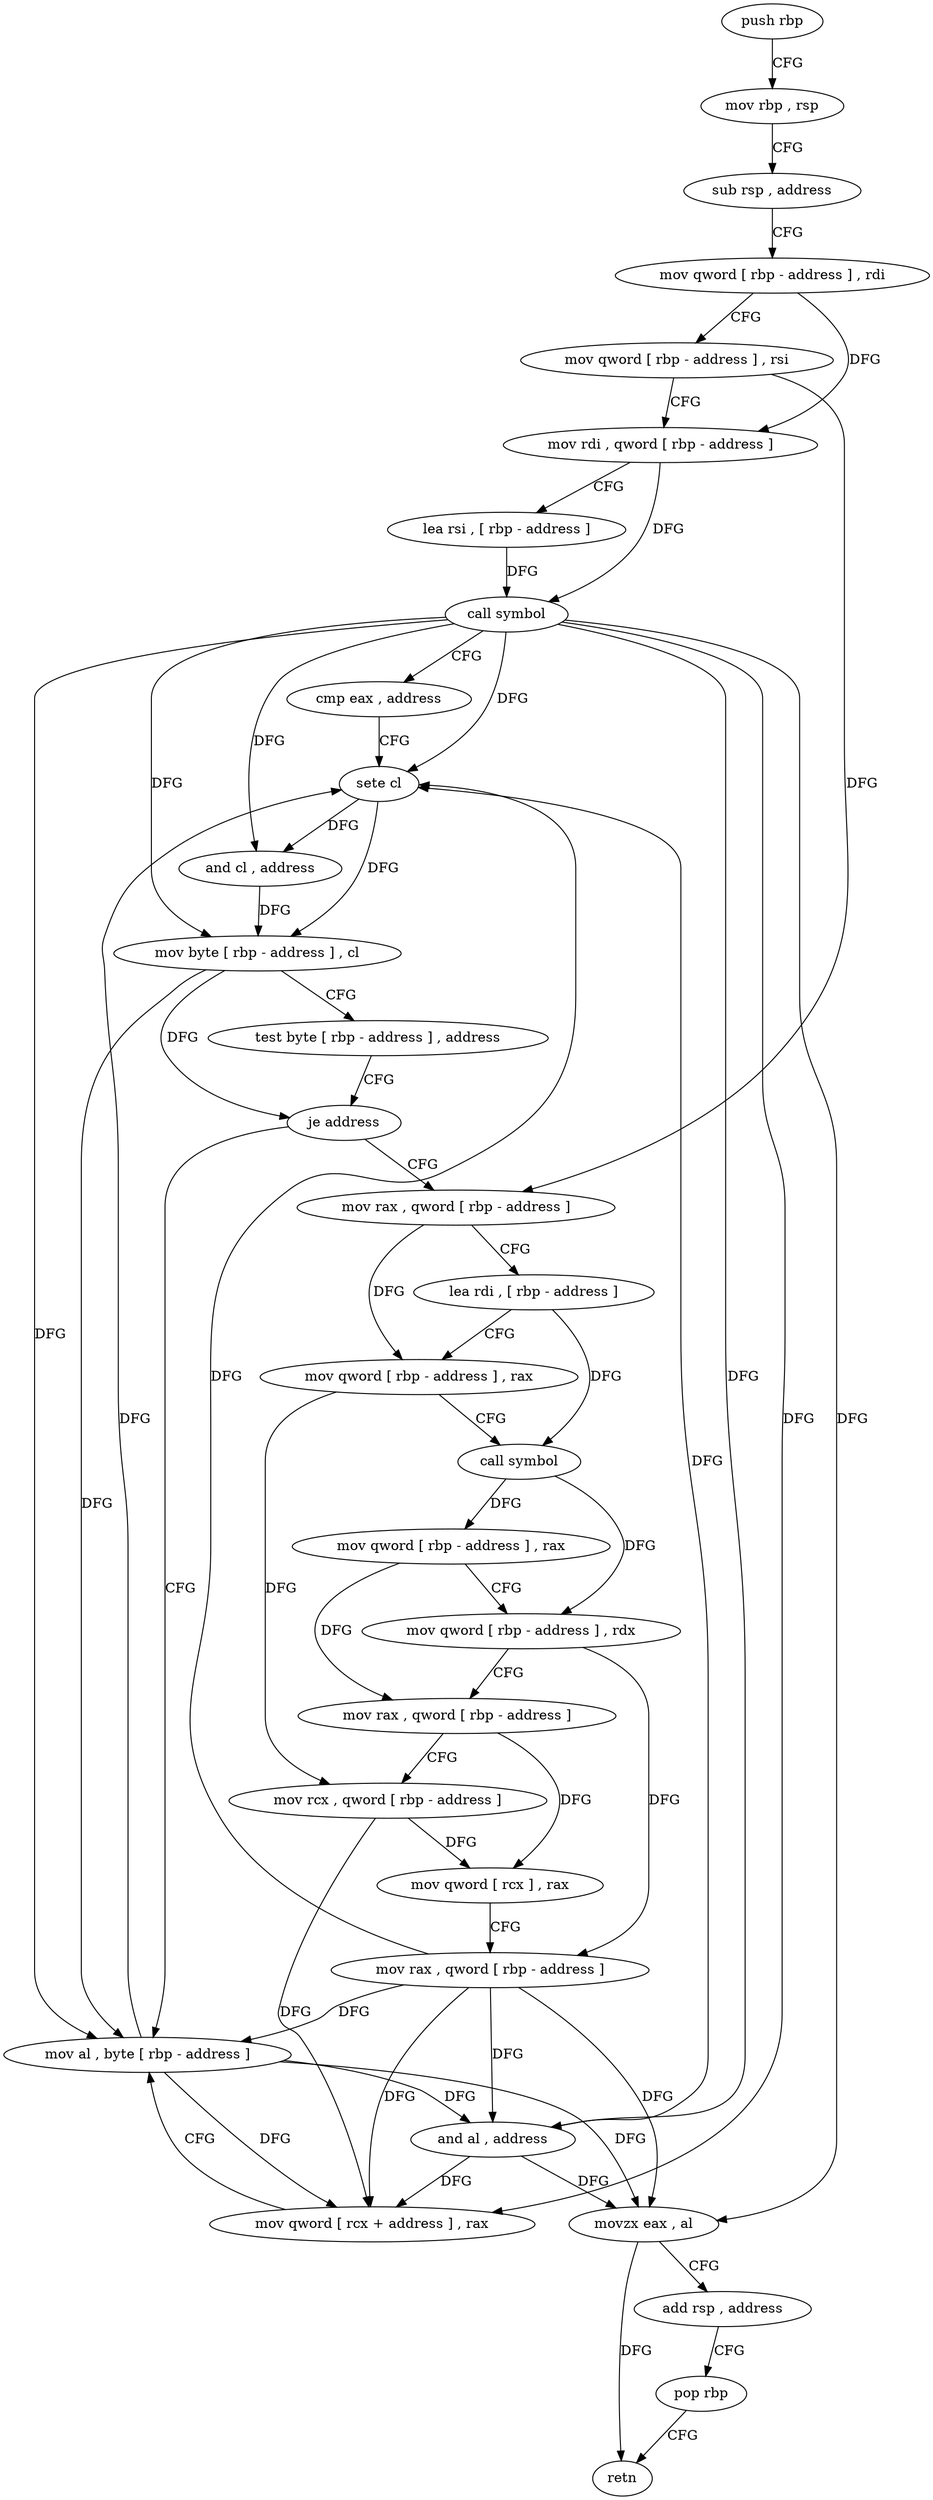 digraph "func" {
"4208688" [label = "push rbp" ]
"4208689" [label = "mov rbp , rsp" ]
"4208692" [label = "sub rsp , address" ]
"4208699" [label = "mov qword [ rbp - address ] , rdi" ]
"4208703" [label = "mov qword [ rbp - address ] , rsi" ]
"4208707" [label = "mov rdi , qword [ rbp - address ]" ]
"4208711" [label = "lea rsi , [ rbp - address ]" ]
"4208718" [label = "call symbol" ]
"4208723" [label = "cmp eax , address" ]
"4208726" [label = "sete cl" ]
"4208729" [label = "and cl , address" ]
"4208732" [label = "mov byte [ rbp - address ] , cl" ]
"4208738" [label = "test byte [ rbp - address ] , address" ]
"4208745" [label = "je address" ]
"4208816" [label = "mov al , byte [ rbp - address ]" ]
"4208751" [label = "mov rax , qword [ rbp - address ]" ]
"4208822" [label = "and al , address" ]
"4208824" [label = "movzx eax , al" ]
"4208827" [label = "add rsp , address" ]
"4208834" [label = "pop rbp" ]
"4208835" [label = "retn" ]
"4208755" [label = "lea rdi , [ rbp - address ]" ]
"4208762" [label = "mov qword [ rbp - address ] , rax" ]
"4208769" [label = "call symbol" ]
"4208774" [label = "mov qword [ rbp - address ] , rax" ]
"4208781" [label = "mov qword [ rbp - address ] , rdx" ]
"4208788" [label = "mov rax , qword [ rbp - address ]" ]
"4208795" [label = "mov rcx , qword [ rbp - address ]" ]
"4208802" [label = "mov qword [ rcx ] , rax" ]
"4208805" [label = "mov rax , qword [ rbp - address ]" ]
"4208812" [label = "mov qword [ rcx + address ] , rax" ]
"4208688" -> "4208689" [ label = "CFG" ]
"4208689" -> "4208692" [ label = "CFG" ]
"4208692" -> "4208699" [ label = "CFG" ]
"4208699" -> "4208703" [ label = "CFG" ]
"4208699" -> "4208707" [ label = "DFG" ]
"4208703" -> "4208707" [ label = "CFG" ]
"4208703" -> "4208751" [ label = "DFG" ]
"4208707" -> "4208711" [ label = "CFG" ]
"4208707" -> "4208718" [ label = "DFG" ]
"4208711" -> "4208718" [ label = "DFG" ]
"4208718" -> "4208723" [ label = "CFG" ]
"4208718" -> "4208726" [ label = "DFG" ]
"4208718" -> "4208816" [ label = "DFG" ]
"4208718" -> "4208822" [ label = "DFG" ]
"4208718" -> "4208824" [ label = "DFG" ]
"4208718" -> "4208812" [ label = "DFG" ]
"4208718" -> "4208729" [ label = "DFG" ]
"4208718" -> "4208732" [ label = "DFG" ]
"4208723" -> "4208726" [ label = "CFG" ]
"4208726" -> "4208729" [ label = "DFG" ]
"4208726" -> "4208732" [ label = "DFG" ]
"4208729" -> "4208732" [ label = "DFG" ]
"4208732" -> "4208738" [ label = "CFG" ]
"4208732" -> "4208745" [ label = "DFG" ]
"4208732" -> "4208816" [ label = "DFG" ]
"4208738" -> "4208745" [ label = "CFG" ]
"4208745" -> "4208816" [ label = "CFG" ]
"4208745" -> "4208751" [ label = "CFG" ]
"4208816" -> "4208822" [ label = "DFG" ]
"4208816" -> "4208726" [ label = "DFG" ]
"4208816" -> "4208824" [ label = "DFG" ]
"4208816" -> "4208812" [ label = "DFG" ]
"4208751" -> "4208755" [ label = "CFG" ]
"4208751" -> "4208762" [ label = "DFG" ]
"4208822" -> "4208824" [ label = "DFG" ]
"4208822" -> "4208726" [ label = "DFG" ]
"4208822" -> "4208812" [ label = "DFG" ]
"4208824" -> "4208827" [ label = "CFG" ]
"4208824" -> "4208835" [ label = "DFG" ]
"4208827" -> "4208834" [ label = "CFG" ]
"4208834" -> "4208835" [ label = "CFG" ]
"4208755" -> "4208762" [ label = "CFG" ]
"4208755" -> "4208769" [ label = "DFG" ]
"4208762" -> "4208769" [ label = "CFG" ]
"4208762" -> "4208795" [ label = "DFG" ]
"4208769" -> "4208774" [ label = "DFG" ]
"4208769" -> "4208781" [ label = "DFG" ]
"4208774" -> "4208781" [ label = "CFG" ]
"4208774" -> "4208788" [ label = "DFG" ]
"4208781" -> "4208788" [ label = "CFG" ]
"4208781" -> "4208805" [ label = "DFG" ]
"4208788" -> "4208795" [ label = "CFG" ]
"4208788" -> "4208802" [ label = "DFG" ]
"4208795" -> "4208802" [ label = "DFG" ]
"4208795" -> "4208812" [ label = "DFG" ]
"4208802" -> "4208805" [ label = "CFG" ]
"4208805" -> "4208812" [ label = "DFG" ]
"4208805" -> "4208726" [ label = "DFG" ]
"4208805" -> "4208822" [ label = "DFG" ]
"4208805" -> "4208824" [ label = "DFG" ]
"4208805" -> "4208816" [ label = "DFG" ]
"4208812" -> "4208816" [ label = "CFG" ]
}
